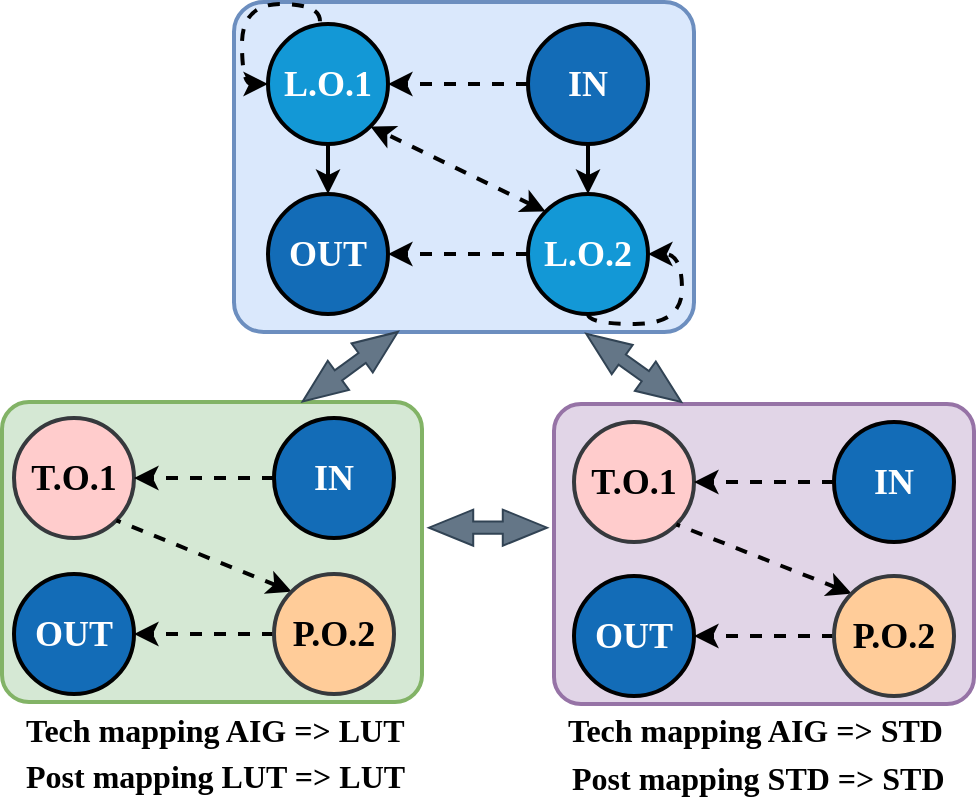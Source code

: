 <mxfile version="25.0.3">
  <diagram name="第 1 页" id="BYLMfou5CTJKFt67lV0u">
    <mxGraphModel dx="1870" dy="609" grid="1" gridSize="10" guides="1" tooltips="1" connect="1" arrows="1" fold="1" page="1" pageScale="1" pageWidth="500" pageHeight="420" math="0" shadow="0">
      <root>
        <mxCell id="0" />
        <mxCell id="1" parent="0" />
        <mxCell id="Ae0JqBP-xcse2WlZujs8-57" value="" style="rounded=1;whiteSpace=wrap;html=1;arcSize=9;fillColor=#e1d5e7;strokeColor=#9673a6;strokeWidth=2;" vertex="1" parent="1">
          <mxGeometry x="286" y="625" width="210" height="150" as="geometry" />
        </mxCell>
        <mxCell id="Ae0JqBP-xcse2WlZujs8-32" value="" style="rounded=1;whiteSpace=wrap;html=1;arcSize=9;fillColor=#dae8fc;strokeColor=#6c8ebf;strokeWidth=2;" vertex="1" parent="1">
          <mxGeometry x="126" y="424" width="230" height="165" as="geometry" />
        </mxCell>
        <mxCell id="Ae0JqBP-xcse2WlZujs8-18" style="edgeStyle=orthogonalEdgeStyle;rounded=0;orthogonalLoop=1;jettySize=auto;html=1;entryX=0.5;entryY=0;entryDx=0;entryDy=0;strokeWidth=2;dashed=1;" edge="1" parent="1" source="Ae0JqBP-xcse2WlZujs8-10" target="Ae0JqBP-xcse2WlZujs8-12">
          <mxGeometry relative="1" as="geometry" />
        </mxCell>
        <mxCell id="Ae0JqBP-xcse2WlZujs8-10" value="&lt;font color=&quot;#ffffff&quot; face=&quot;Times New Roman&quot; style=&quot;font-size: 18px;&quot;&gt;&lt;b&gt;L.O.1&lt;/b&gt;&lt;/font&gt;" style="ellipse;whiteSpace=wrap;html=1;aspect=fixed;strokeWidth=2;fillColor=#1398D6;" vertex="1" parent="1">
          <mxGeometry x="143" y="435" width="60" height="60" as="geometry" />
        </mxCell>
        <mxCell id="Ae0JqBP-xcse2WlZujs8-16" style="rounded=0;orthogonalLoop=1;jettySize=auto;html=1;entryX=1;entryY=1;entryDx=0;entryDy=0;exitX=0;exitY=0;exitDx=0;exitDy=0;strokeWidth=2;startArrow=classic;startFill=1;dashed=1;" edge="1" parent="1" source="Ae0JqBP-xcse2WlZujs8-11" target="Ae0JqBP-xcse2WlZujs8-10">
          <mxGeometry relative="1" as="geometry" />
        </mxCell>
        <mxCell id="Ae0JqBP-xcse2WlZujs8-17" style="edgeStyle=orthogonalEdgeStyle;rounded=0;orthogonalLoop=1;jettySize=auto;html=1;entryX=1;entryY=0.5;entryDx=0;entryDy=0;strokeWidth=2;dashed=1;" edge="1" parent="1" source="Ae0JqBP-xcse2WlZujs8-11" target="Ae0JqBP-xcse2WlZujs8-12">
          <mxGeometry relative="1" as="geometry" />
        </mxCell>
        <mxCell id="Ae0JqBP-xcse2WlZujs8-11" value="&lt;b style=&quot;font-family: &amp;quot;Times New Roman&amp;quot;; font-size: 18px;&quot;&gt;&lt;font color=&quot;#ffffff&quot;&gt;L.O.2&lt;/font&gt;&lt;/b&gt;" style="ellipse;whiteSpace=wrap;html=1;aspect=fixed;strokeWidth=2;fillColor=#1398D6;" vertex="1" parent="1">
          <mxGeometry x="273" y="520" width="60" height="60" as="geometry" />
        </mxCell>
        <mxCell id="Ae0JqBP-xcse2WlZujs8-12" value="&lt;b style=&quot;font-family: &amp;quot;Times New Roman&amp;quot;; font-size: 18px;&quot;&gt;&lt;font color=&quot;#ffffff&quot;&gt;OUT&lt;/font&gt;&lt;/b&gt;" style="ellipse;whiteSpace=wrap;html=1;aspect=fixed;strokeWidth=2;fillColor=#136cb7;" vertex="1" parent="1">
          <mxGeometry x="143" y="520" width="60" height="60" as="geometry" />
        </mxCell>
        <mxCell id="Ae0JqBP-xcse2WlZujs8-14" style="edgeStyle=orthogonalEdgeStyle;rounded=0;orthogonalLoop=1;jettySize=auto;html=1;entryX=1;entryY=0.5;entryDx=0;entryDy=0;strokeWidth=2;dashed=1;" edge="1" parent="1" source="Ae0JqBP-xcse2WlZujs8-13" target="Ae0JqBP-xcse2WlZujs8-10">
          <mxGeometry relative="1" as="geometry" />
        </mxCell>
        <mxCell id="Ae0JqBP-xcse2WlZujs8-15" style="edgeStyle=orthogonalEdgeStyle;rounded=0;orthogonalLoop=1;jettySize=auto;html=1;entryX=0.5;entryY=0;entryDx=0;entryDy=0;strokeWidth=2;dashed=1;" edge="1" parent="1" source="Ae0JqBP-xcse2WlZujs8-13" target="Ae0JqBP-xcse2WlZujs8-11">
          <mxGeometry relative="1" as="geometry" />
        </mxCell>
        <mxCell id="Ae0JqBP-xcse2WlZujs8-13" value="&lt;b style=&quot;font-family: &amp;quot;Times New Roman&amp;quot;; font-size: 18px;&quot;&gt;&lt;font color=&quot;#ffffff&quot;&gt;IN&lt;/font&gt;&lt;/b&gt;" style="ellipse;whiteSpace=wrap;html=1;aspect=fixed;strokeWidth=2;fillColor=#136cb7;" vertex="1" parent="1">
          <mxGeometry x="273" y="435" width="60" height="60" as="geometry" />
        </mxCell>
        <mxCell id="Ae0JqBP-xcse2WlZujs8-19" style="edgeStyle=orthogonalEdgeStyle;rounded=0;orthogonalLoop=1;jettySize=auto;html=1;entryX=0;entryY=0.5;entryDx=0;entryDy=0;curved=1;exitX=0.433;exitY=-0.023;exitDx=0;exitDy=0;exitPerimeter=0;strokeWidth=2;dashed=1;" edge="1" parent="1" source="Ae0JqBP-xcse2WlZujs8-10" target="Ae0JqBP-xcse2WlZujs8-10">
          <mxGeometry relative="1" as="geometry">
            <Array as="points">
              <mxPoint x="169" y="425" />
              <mxPoint x="130" y="425" />
              <mxPoint x="130" y="465" />
            </Array>
          </mxGeometry>
        </mxCell>
        <mxCell id="Ae0JqBP-xcse2WlZujs8-20" style="edgeStyle=orthogonalEdgeStyle;rounded=0;orthogonalLoop=1;jettySize=auto;html=1;entryX=1;entryY=0.5;entryDx=0;entryDy=0;curved=1;exitX=0.5;exitY=1;exitDx=0;exitDy=0;strokeWidth=2;dashed=1;" edge="1" parent="1" source="Ae0JqBP-xcse2WlZujs8-11" target="Ae0JqBP-xcse2WlZujs8-11">
          <mxGeometry relative="1" as="geometry">
            <Array as="points">
              <mxPoint x="303" y="585" />
              <mxPoint x="350" y="585" />
              <mxPoint x="350" y="550" />
            </Array>
          </mxGeometry>
        </mxCell>
        <mxCell id="Ae0JqBP-xcse2WlZujs8-33" value="" style="rounded=1;whiteSpace=wrap;html=1;arcSize=9;fillColor=#d5e8d4;strokeColor=#82b366;strokeWidth=2;" vertex="1" parent="1">
          <mxGeometry x="10" y="624" width="210" height="150" as="geometry" />
        </mxCell>
        <mxCell id="Ae0JqBP-xcse2WlZujs8-35" value="&lt;font face=&quot;Times New Roman&quot; style=&quot;font-size: 18px;&quot;&gt;&lt;b&gt;T.O.1&lt;/b&gt;&lt;/font&gt;" style="ellipse;whiteSpace=wrap;html=1;aspect=fixed;strokeWidth=2;fillColor=#ffcccc;strokeColor=#36393d;" vertex="1" parent="1">
          <mxGeometry x="16" y="632" width="60" height="60" as="geometry" />
        </mxCell>
        <mxCell id="Ae0JqBP-xcse2WlZujs8-36" style="rounded=0;orthogonalLoop=1;jettySize=auto;html=1;entryX=1;entryY=1;entryDx=0;entryDy=0;exitX=0;exitY=0;exitDx=0;exitDy=0;strokeWidth=2;startArrow=classic;startFill=1;dashed=1;endArrow=none;endFill=0;" edge="1" parent="1" source="Ae0JqBP-xcse2WlZujs8-38" target="Ae0JqBP-xcse2WlZujs8-35">
          <mxGeometry relative="1" as="geometry" />
        </mxCell>
        <mxCell id="Ae0JqBP-xcse2WlZujs8-37" style="edgeStyle=orthogonalEdgeStyle;rounded=0;orthogonalLoop=1;jettySize=auto;html=1;entryX=1;entryY=0.5;entryDx=0;entryDy=0;strokeWidth=2;dashed=1;" edge="1" parent="1" source="Ae0JqBP-xcse2WlZujs8-38" target="Ae0JqBP-xcse2WlZujs8-39">
          <mxGeometry relative="1" as="geometry" />
        </mxCell>
        <mxCell id="Ae0JqBP-xcse2WlZujs8-38" value="&lt;b style=&quot;font-family: &amp;quot;Times New Roman&amp;quot;; font-size: 18px;&quot;&gt;P.O.2&lt;/b&gt;" style="ellipse;whiteSpace=wrap;html=1;aspect=fixed;strokeWidth=2;fillColor=#ffcc99;strokeColor=#36393d;" vertex="1" parent="1">
          <mxGeometry x="146" y="710" width="60" height="60" as="geometry" />
        </mxCell>
        <mxCell id="Ae0JqBP-xcse2WlZujs8-39" value="&lt;b style=&quot;font-family: &amp;quot;Times New Roman&amp;quot;; font-size: 18px;&quot;&gt;&lt;font color=&quot;#ffffff&quot;&gt;OUT&lt;/font&gt;&lt;/b&gt;" style="ellipse;whiteSpace=wrap;html=1;aspect=fixed;strokeWidth=2;fillColor=#136CB7;" vertex="1" parent="1">
          <mxGeometry x="16" y="710" width="60" height="60" as="geometry" />
        </mxCell>
        <mxCell id="Ae0JqBP-xcse2WlZujs8-40" style="edgeStyle=orthogonalEdgeStyle;rounded=0;orthogonalLoop=1;jettySize=auto;html=1;entryX=1;entryY=0.5;entryDx=0;entryDy=0;strokeWidth=2;dashed=1;" edge="1" parent="1" source="Ae0JqBP-xcse2WlZujs8-42" target="Ae0JqBP-xcse2WlZujs8-35">
          <mxGeometry relative="1" as="geometry" />
        </mxCell>
        <mxCell id="Ae0JqBP-xcse2WlZujs8-42" value="&lt;b style=&quot;font-family: &amp;quot;Times New Roman&amp;quot;; font-size: 18px;&quot;&gt;&lt;font color=&quot;#ffffff&quot;&gt;IN&lt;/font&gt;&lt;/b&gt;" style="ellipse;whiteSpace=wrap;html=1;aspect=fixed;strokeWidth=2;fillColor=#136CB7;" vertex="1" parent="1">
          <mxGeometry x="146" y="632" width="60" height="60" as="geometry" />
        </mxCell>
        <mxCell id="Ae0JqBP-xcse2WlZujs8-47" value="&lt;font face=&quot;Times New Roman&quot; style=&quot;font-size: 18px;&quot;&gt;&lt;b&gt;T.O.1&lt;/b&gt;&lt;/font&gt;" style="ellipse;whiteSpace=wrap;html=1;aspect=fixed;strokeWidth=2;fillColor=#ffcccc;strokeColor=#36393d;" vertex="1" parent="1">
          <mxGeometry x="296" y="634" width="60" height="60" as="geometry" />
        </mxCell>
        <mxCell id="Ae0JqBP-xcse2WlZujs8-48" style="rounded=0;orthogonalLoop=1;jettySize=auto;html=1;entryX=1;entryY=1;entryDx=0;entryDy=0;exitX=0;exitY=0;exitDx=0;exitDy=0;strokeWidth=2;startArrow=classic;startFill=1;dashed=1;endArrow=none;endFill=0;" edge="1" parent="1" source="Ae0JqBP-xcse2WlZujs8-50" target="Ae0JqBP-xcse2WlZujs8-47">
          <mxGeometry relative="1" as="geometry" />
        </mxCell>
        <mxCell id="Ae0JqBP-xcse2WlZujs8-49" style="edgeStyle=orthogonalEdgeStyle;rounded=0;orthogonalLoop=1;jettySize=auto;html=1;entryX=1;entryY=0.5;entryDx=0;entryDy=0;strokeWidth=2;dashed=1;" edge="1" parent="1" source="Ae0JqBP-xcse2WlZujs8-50" target="Ae0JqBP-xcse2WlZujs8-51">
          <mxGeometry relative="1" as="geometry" />
        </mxCell>
        <mxCell id="Ae0JqBP-xcse2WlZujs8-50" value="&lt;b style=&quot;font-family: &amp;quot;Times New Roman&amp;quot;; font-size: 18px;&quot;&gt;P.O.2&lt;/b&gt;" style="ellipse;whiteSpace=wrap;html=1;aspect=fixed;strokeWidth=2;fillColor=#ffcc99;strokeColor=#36393d;" vertex="1" parent="1">
          <mxGeometry x="426" y="711" width="60" height="60" as="geometry" />
        </mxCell>
        <mxCell id="Ae0JqBP-xcse2WlZujs8-51" value="&lt;b style=&quot;font-family: &amp;quot;Times New Roman&amp;quot;; font-size: 18px;&quot;&gt;&lt;font color=&quot;#ffffff&quot;&gt;OUT&lt;/font&gt;&lt;/b&gt;" style="ellipse;whiteSpace=wrap;html=1;aspect=fixed;strokeWidth=2;fillColor=#136CB7;" vertex="1" parent="1">
          <mxGeometry x="296" y="711" width="60" height="60" as="geometry" />
        </mxCell>
        <mxCell id="Ae0JqBP-xcse2WlZujs8-52" style="edgeStyle=orthogonalEdgeStyle;rounded=0;orthogonalLoop=1;jettySize=auto;html=1;entryX=1;entryY=0.5;entryDx=0;entryDy=0;strokeWidth=2;dashed=1;" edge="1" parent="1" source="Ae0JqBP-xcse2WlZujs8-54" target="Ae0JqBP-xcse2WlZujs8-47">
          <mxGeometry relative="1" as="geometry" />
        </mxCell>
        <mxCell id="Ae0JqBP-xcse2WlZujs8-54" value="&lt;b style=&quot;font-family: &amp;quot;Times New Roman&amp;quot;; font-size: 18px;&quot;&gt;&lt;font color=&quot;#ffffff&quot;&gt;IN&lt;/font&gt;&lt;/b&gt;" style="ellipse;whiteSpace=wrap;html=1;aspect=fixed;strokeWidth=2;fillColor=#136CB7;" vertex="1" parent="1">
          <mxGeometry x="426" y="634" width="60" height="60" as="geometry" />
        </mxCell>
        <mxCell id="Ae0JqBP-xcse2WlZujs8-58" value="&lt;p style=&quot;language:zh-CN;margin-top:0pt;margin-bottom:0pt;margin-left:0in;&lt;br/&gt;text-align:center;direction:ltr;unicode-bidi:embed;mso-line-break-override:&lt;br/&gt;none;word-break:normal;punctuation-wrap:hanging&quot;&gt;&lt;span style=&quot;font-size:12.0pt;&lt;br/&gt;font-family:&amp;quot;Times New Roman&amp;quot;;mso-ascii-font-family:&amp;quot;Times New Roman&amp;quot;;&lt;br/&gt;mso-fareast-font-family:等线;mso-bidi-font-family:&amp;quot;Times New Roman&amp;quot;;mso-fareast-theme-font:&lt;br/&gt;minor-fareast;color:black;mso-color-index:1;mso-font-kerning:12.0pt;language:&lt;br/&gt;en-US;font-weight:bold;mso-style-textfill-type:solid;mso-style-textfill-fill-themecolor:&lt;br/&gt;text1;mso-style-textfill-fill-color:black;mso-style-textfill-fill-alpha:100.0%&quot;&gt;&lt;font face=&quot;Times New Roman&quot;&gt;Tech mapping AIG =&amp;gt; LUT&lt;/font&gt;&lt;/span&gt;&lt;/p&gt;" style="text;whiteSpace=wrap;html=1;" vertex="1" parent="1">
          <mxGeometry x="20" y="772" width="200" height="30" as="geometry" />
        </mxCell>
        <mxCell id="Ae0JqBP-xcse2WlZujs8-59" value="&lt;p style=&quot;language:zh-CN;margin-top:0pt;margin-bottom:0pt;margin-left:0in;&lt;br/&gt;text-align:center;direction:ltr;unicode-bidi:embed;mso-line-break-override:&lt;br/&gt;none;word-break:normal;punctuation-wrap:hanging&quot;&gt;&lt;span style=&quot;font-size:12.0pt;&lt;br/&gt;font-family:&amp;quot;Times New Roman&amp;quot;;mso-ascii-font-family:&amp;quot;Times New Roman&amp;quot;;&lt;br/&gt;mso-fareast-font-family:等线;mso-bidi-font-family:&amp;quot;Times New Roman&amp;quot;;mso-fareast-theme-font:&lt;br/&gt;minor-fareast;color:black;mso-color-index:1;mso-font-kerning:12.0pt;language:&lt;br/&gt;en-US;font-weight:bold;mso-style-textfill-type:solid;mso-style-textfill-fill-themecolor:&lt;br/&gt;text1;mso-style-textfill-fill-color:black;mso-style-textfill-fill-alpha:100.0%&quot;&gt;&lt;font face=&quot;Times New Roman&quot;&gt;Post mapping LUT =&amp;gt; LUT&lt;/font&gt;&lt;/span&gt;&lt;/p&gt;" style="text;whiteSpace=wrap;html=1;" vertex="1" parent="1">
          <mxGeometry x="20" y="795" width="200" height="30" as="geometry" />
        </mxCell>
        <mxCell id="Ae0JqBP-xcse2WlZujs8-60" value="&lt;p style=&quot;language:zh-CN;margin-top:0pt;margin-bottom:0pt;margin-left:0in;&lt;br/&gt;text-align:center;direction:ltr;unicode-bidi:embed;mso-line-break-override:&lt;br/&gt;none;word-break:normal;punctuation-wrap:hanging&quot;&gt;&lt;span style=&quot;font-size:12.0pt;&lt;br/&gt;font-family:&amp;quot;Times New Roman&amp;quot;;mso-ascii-font-family:&amp;quot;Times New Roman&amp;quot;;&lt;br/&gt;mso-fareast-font-family:等线;mso-bidi-font-family:&amp;quot;Times New Roman&amp;quot;;mso-fareast-theme-font:&lt;br/&gt;minor-fareast;color:black;mso-color-index:1;mso-font-kerning:12.0pt;language:&lt;br/&gt;en-US;font-weight:bold;mso-style-textfill-type:solid;mso-style-textfill-fill-themecolor:&lt;br/&gt;text1;mso-style-textfill-fill-color:black;mso-style-textfill-fill-alpha:100.0%&quot;&gt;&lt;font face=&quot;Times New Roman&quot;&gt;Tech mapping AIG =&amp;gt; STD&lt;/font&gt;&lt;/span&gt;&lt;/p&gt;" style="text;whiteSpace=wrap;html=1;" vertex="1" parent="1">
          <mxGeometry x="291" y="772" width="200" height="30" as="geometry" />
        </mxCell>
        <mxCell id="Ae0JqBP-xcse2WlZujs8-61" value="&lt;p style=&quot;language:zh-CN;margin-top:0pt;margin-bottom:0pt;margin-left:0in;&lt;br/&gt;text-align:center;direction:ltr;unicode-bidi:embed;mso-line-break-override:&lt;br/&gt;none;word-break:normal;punctuation-wrap:hanging&quot;&gt;&lt;span style=&quot;font-size:12.0pt;&lt;br/&gt;font-family:&amp;quot;Times New Roman&amp;quot;;mso-ascii-font-family:&amp;quot;Times New Roman&amp;quot;;&lt;br/&gt;mso-fareast-font-family:等线;mso-bidi-font-family:&amp;quot;Times New Roman&amp;quot;;mso-fareast-theme-font:&lt;br/&gt;minor-fareast;color:black;mso-color-index:1;mso-font-kerning:12.0pt;language:&lt;br/&gt;en-US;font-weight:bold;mso-style-textfill-type:solid;mso-style-textfill-fill-themecolor:&lt;br/&gt;text1;mso-style-textfill-fill-color:black;mso-style-textfill-fill-alpha:100.0%&quot;&gt;&lt;font face=&quot;Times New Roman&quot;&gt;Post mapping STD =&amp;gt; STD&lt;/font&gt;&lt;/span&gt;&lt;/p&gt;" style="text;whiteSpace=wrap;html=1;" vertex="1" parent="1">
          <mxGeometry x="293" y="796" width="200" height="30" as="geometry" />
        </mxCell>
        <mxCell id="Ae0JqBP-xcse2WlZujs8-62" value="" style="shape=flexArrow;endArrow=classic;startArrow=classic;html=1;rounded=0;width=6.207;endSize=7.037;startWidth=10.826;startSize=7.037;endWidth=10.826;fillColor=#647687;exitX=0.714;exitY=0;exitDx=0;exitDy=0;exitPerimeter=0;strokeColor=#314354;entryX=0.358;entryY=0.998;entryDx=0;entryDy=0;entryPerimeter=0;" edge="1" parent="1" source="Ae0JqBP-xcse2WlZujs8-33" target="Ae0JqBP-xcse2WlZujs8-32">
          <mxGeometry width="100" height="100" relative="1" as="geometry">
            <mxPoint x="170" y="650" as="sourcePoint" />
            <mxPoint x="210" y="610" as="targetPoint" />
          </mxGeometry>
        </mxCell>
        <mxCell id="Ae0JqBP-xcse2WlZujs8-63" value="" style="shape=flexArrow;endArrow=classic;startArrow=classic;html=1;rounded=0;width=6.207;endSize=7.037;startWidth=10.826;startSize=7.037;endWidth=10.826;fillColor=#647687;exitX=0.764;exitY=1.004;exitDx=0;exitDy=0;exitPerimeter=0;strokeColor=#314354;entryX=0.305;entryY=-0.005;entryDx=0;entryDy=0;entryPerimeter=0;" edge="1" parent="1" source="Ae0JqBP-xcse2WlZujs8-32" target="Ae0JqBP-xcse2WlZujs8-57">
          <mxGeometry width="100" height="100" relative="1" as="geometry">
            <mxPoint x="356" y="635" as="sourcePoint" />
            <mxPoint x="406" y="600" as="targetPoint" />
          </mxGeometry>
        </mxCell>
        <mxCell id="Ae0JqBP-xcse2WlZujs8-64" value="" style="shape=flexArrow;endArrow=classic;startArrow=classic;html=1;rounded=0;width=6.207;endSize=7.037;startWidth=10.826;startSize=7.037;endWidth=10.826;fillColor=#647687;exitX=0.714;exitY=0;exitDx=0;exitDy=0;exitPerimeter=0;strokeColor=#314354;" edge="1" parent="1">
          <mxGeometry width="100" height="100" relative="1" as="geometry">
            <mxPoint x="223" y="686.83" as="sourcePoint" />
            <mxPoint x="283" y="686.83" as="targetPoint" />
          </mxGeometry>
        </mxCell>
      </root>
    </mxGraphModel>
  </diagram>
</mxfile>
